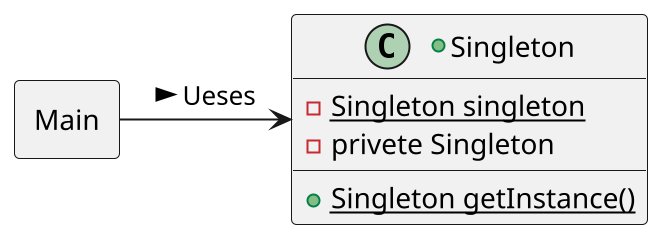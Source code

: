 @startuml Singleton_Pattern
scale 2

allowmixing
rectangle Main

+class Singleton {
    -{Static} Singleton singleton
    -{field}privete Singleton
    +{static}Singleton getInstance()
}

Main -> Singleton : Ueses >

@enduml